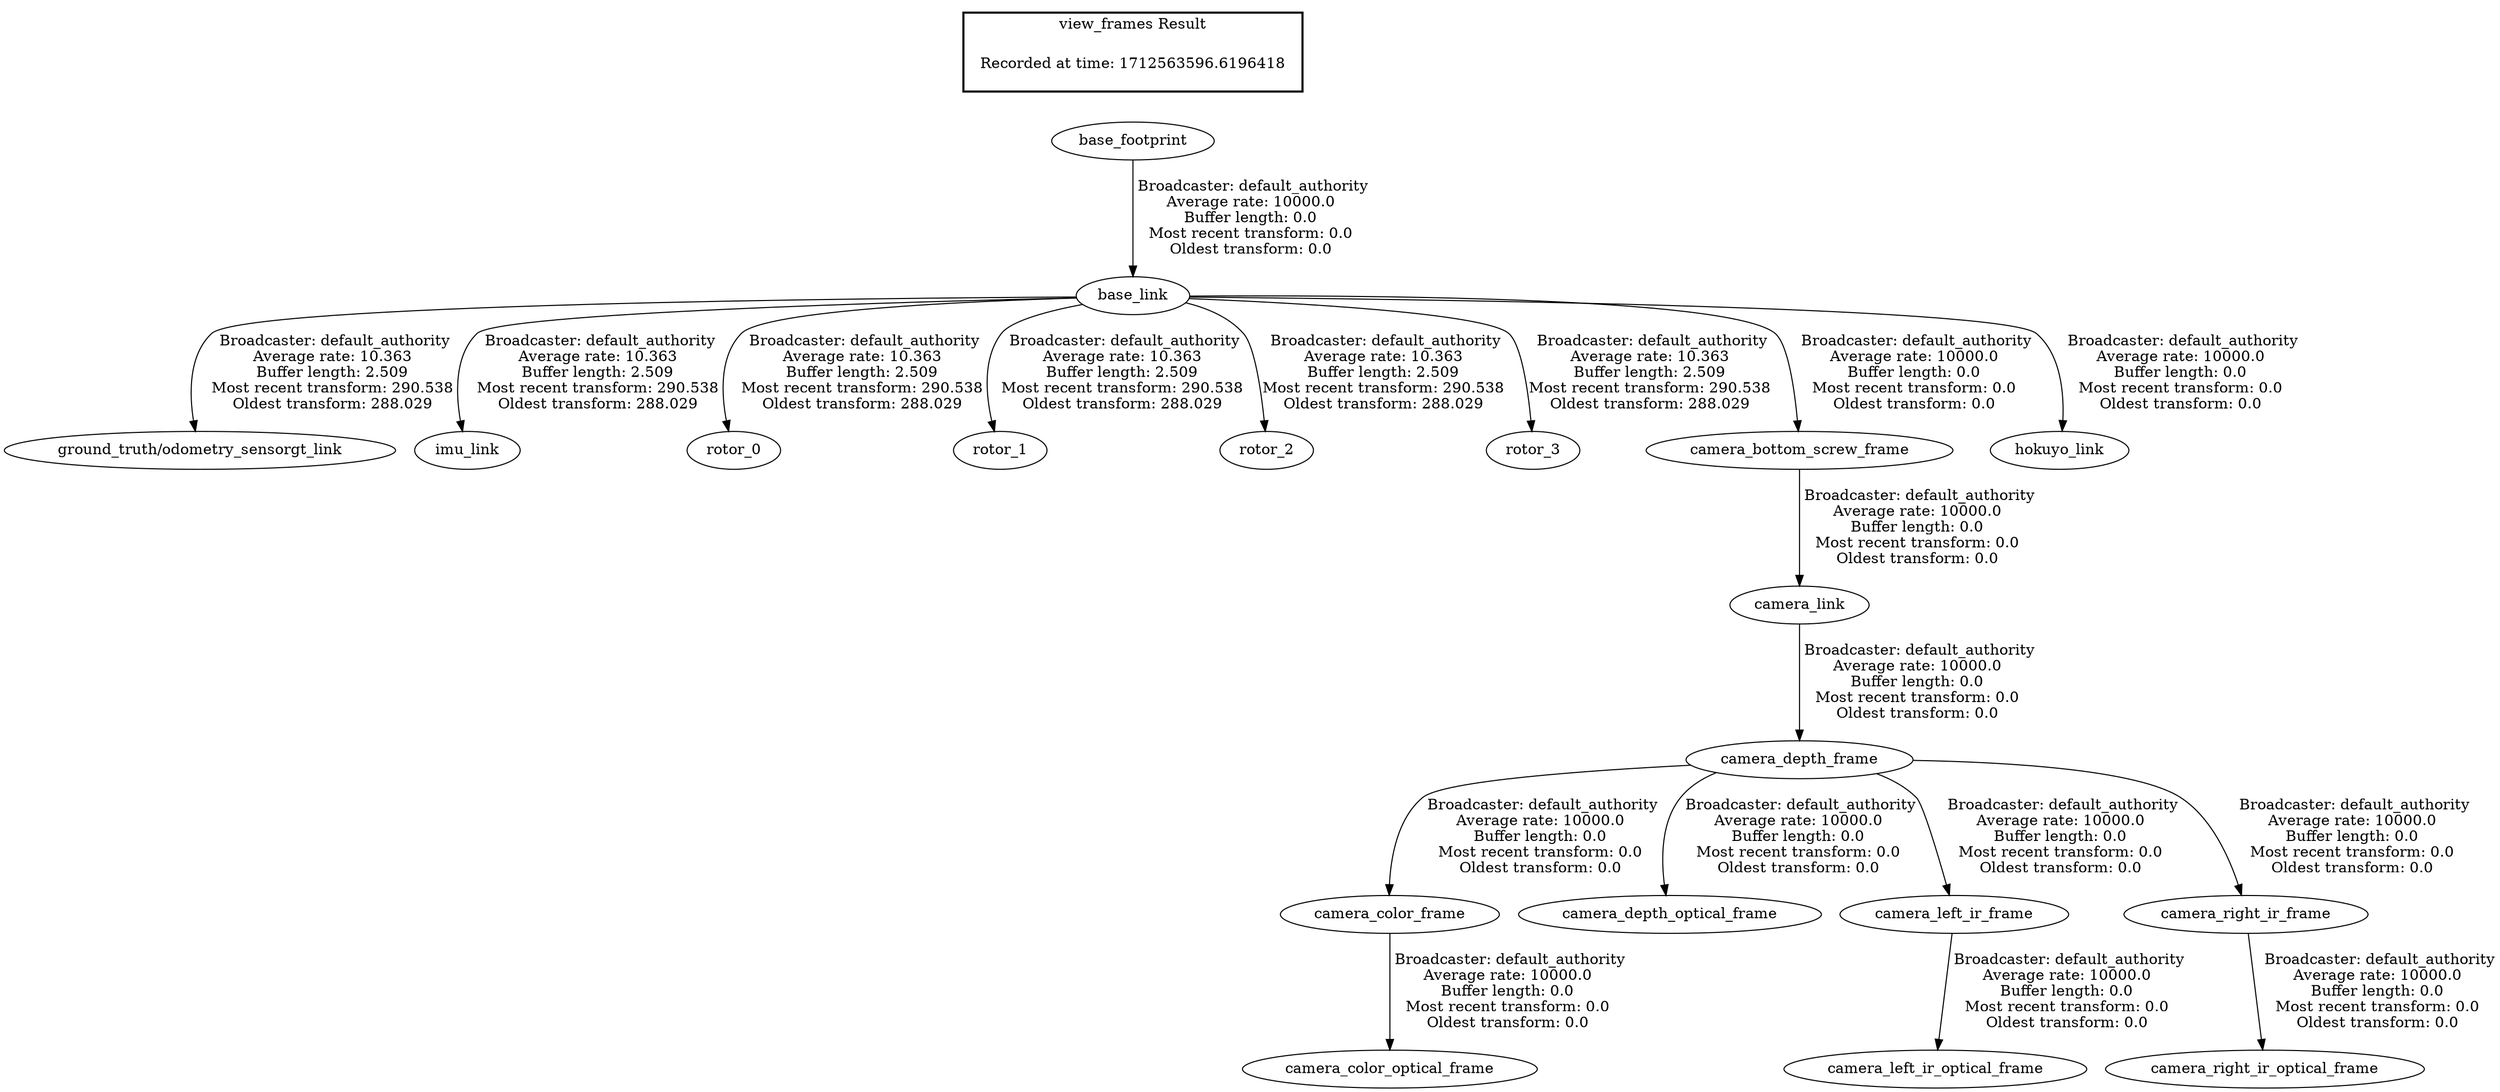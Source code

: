 digraph G {
"base_link" -> "ground_truth/odometry_sensorgt_link"[label=" Broadcaster: default_authority\nAverage rate: 10.363\nBuffer length: 2.509\nMost recent transform: 290.538\nOldest transform: 288.029\n"];
"base_footprint" -> "base_link"[label=" Broadcaster: default_authority\nAverage rate: 10000.0\nBuffer length: 0.0\nMost recent transform: 0.0\nOldest transform: 0.0\n"];
"base_link" -> "imu_link"[label=" Broadcaster: default_authority\nAverage rate: 10.363\nBuffer length: 2.509\nMost recent transform: 290.538\nOldest transform: 288.029\n"];
"base_link" -> "rotor_0"[label=" Broadcaster: default_authority\nAverage rate: 10.363\nBuffer length: 2.509\nMost recent transform: 290.538\nOldest transform: 288.029\n"];
"base_link" -> "rotor_1"[label=" Broadcaster: default_authority\nAverage rate: 10.363\nBuffer length: 2.509\nMost recent transform: 290.538\nOldest transform: 288.029\n"];
"base_link" -> "rotor_2"[label=" Broadcaster: default_authority\nAverage rate: 10.363\nBuffer length: 2.509\nMost recent transform: 290.538\nOldest transform: 288.029\n"];
"base_link" -> "rotor_3"[label=" Broadcaster: default_authority\nAverage rate: 10.363\nBuffer length: 2.509\nMost recent transform: 290.538\nOldest transform: 288.029\n"];
"camera_depth_frame" -> "camera_color_frame"[label=" Broadcaster: default_authority\nAverage rate: 10000.0\nBuffer length: 0.0\nMost recent transform: 0.0\nOldest transform: 0.0\n"];
"camera_link" -> "camera_depth_frame"[label=" Broadcaster: default_authority\nAverage rate: 10000.0\nBuffer length: 0.0\nMost recent transform: 0.0\nOldest transform: 0.0\n"];
"camera_color_frame" -> "camera_color_optical_frame"[label=" Broadcaster: default_authority\nAverage rate: 10000.0\nBuffer length: 0.0\nMost recent transform: 0.0\nOldest transform: 0.0\n"];
"camera_bottom_screw_frame" -> "camera_link"[label=" Broadcaster: default_authority\nAverage rate: 10000.0\nBuffer length: 0.0\nMost recent transform: 0.0\nOldest transform: 0.0\n"];
"camera_depth_frame" -> "camera_depth_optical_frame"[label=" Broadcaster: default_authority\nAverage rate: 10000.0\nBuffer length: 0.0\nMost recent transform: 0.0\nOldest transform: 0.0\n"];
"base_link" -> "camera_bottom_screw_frame"[label=" Broadcaster: default_authority\nAverage rate: 10000.0\nBuffer length: 0.0\nMost recent transform: 0.0\nOldest transform: 0.0\n"];
"camera_depth_frame" -> "camera_left_ir_frame"[label=" Broadcaster: default_authority\nAverage rate: 10000.0\nBuffer length: 0.0\nMost recent transform: 0.0\nOldest transform: 0.0\n"];
"camera_left_ir_frame" -> "camera_left_ir_optical_frame"[label=" Broadcaster: default_authority\nAverage rate: 10000.0\nBuffer length: 0.0\nMost recent transform: 0.0\nOldest transform: 0.0\n"];
"camera_depth_frame" -> "camera_right_ir_frame"[label=" Broadcaster: default_authority\nAverage rate: 10000.0\nBuffer length: 0.0\nMost recent transform: 0.0\nOldest transform: 0.0\n"];
"camera_right_ir_frame" -> "camera_right_ir_optical_frame"[label=" Broadcaster: default_authority\nAverage rate: 10000.0\nBuffer length: 0.0\nMost recent transform: 0.0\nOldest transform: 0.0\n"];
"base_link" -> "hokuyo_link"[label=" Broadcaster: default_authority\nAverage rate: 10000.0\nBuffer length: 0.0\nMost recent transform: 0.0\nOldest transform: 0.0\n"];
edge [style=invis];
 subgraph cluster_legend { style=bold; color=black; label ="view_frames Result";
"Recorded at time: 1712563596.6196418"[ shape=plaintext ] ;
}->"base_footprint";
}